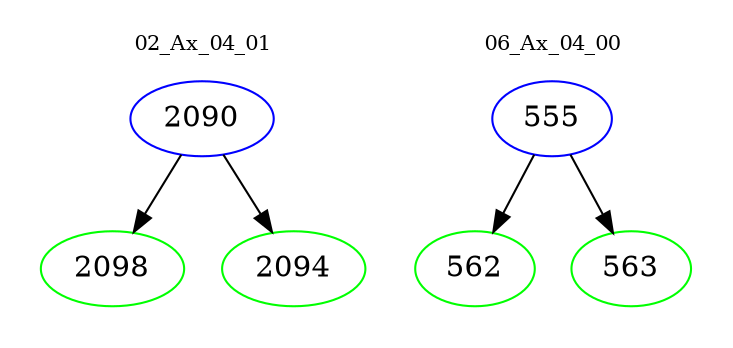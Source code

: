 digraph{
subgraph cluster_0 {
color = white
label = "02_Ax_04_01";
fontsize=10;
T0_2090 [label="2090", color="blue"]
T0_2090 -> T0_2098 [color="black"]
T0_2098 [label="2098", color="green"]
T0_2090 -> T0_2094 [color="black"]
T0_2094 [label="2094", color="green"]
}
subgraph cluster_1 {
color = white
label = "06_Ax_04_00";
fontsize=10;
T1_555 [label="555", color="blue"]
T1_555 -> T1_562 [color="black"]
T1_562 [label="562", color="green"]
T1_555 -> T1_563 [color="black"]
T1_563 [label="563", color="green"]
}
}
